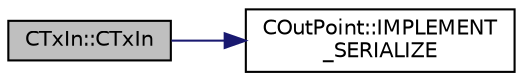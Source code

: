 digraph "CTxIn::CTxIn"
{
  edge [fontname="Helvetica",fontsize="10",labelfontname="Helvetica",labelfontsize="10"];
  node [fontname="Helvetica",fontsize="10",shape=record];
  rankdir="LR";
  Node0 [label="CTxIn::CTxIn",height=0.2,width=0.4,color="black", fillcolor="grey75", style="filled", fontcolor="black"];
  Node0 -> Node1 [color="midnightblue",fontsize="10",style="solid",fontname="Helvetica"];
  Node1 [label="COutPoint::IMPLEMENT\l_SERIALIZE",height=0.2,width=0.4,color="black", fillcolor="white", style="filled",URL="$class_c_out_point.html#ad9d84cab97ae19184dbf9a6421b1c263"];
}
